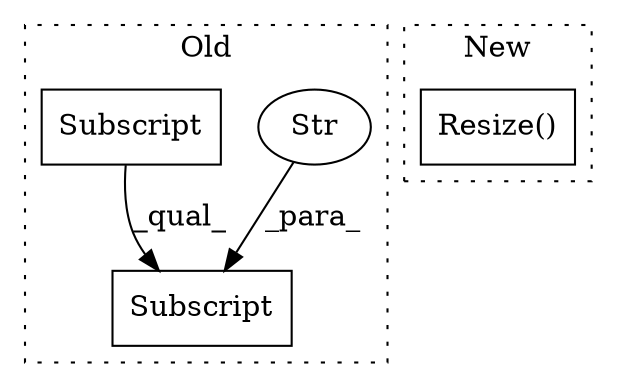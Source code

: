 digraph G {
subgraph cluster0 {
1 [label="Subscript" a="63" s="2006,0" l="31,0" shape="box"];
3 [label="Str" a="66" s="2024" l="12" shape="ellipse"];
4 [label="Subscript" a="63" s="2006,0" l="17,0" shape="box"];
label = "Old";
style="dotted";
}
subgraph cluster1 {
2 [label="Resize()" a="75" s="1809,1834" l="18,1" shape="box"];
label = "New";
style="dotted";
}
3 -> 1 [label="_para_"];
4 -> 1 [label="_qual_"];
}